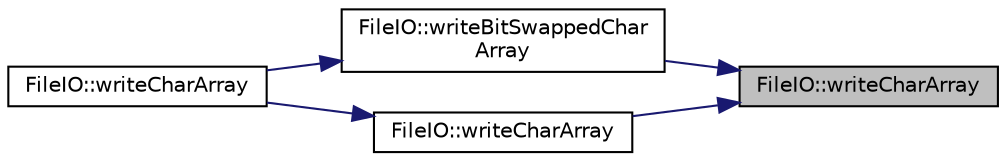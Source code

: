 digraph "FileIO::writeCharArray"
{
 // INTERACTIVE_SVG=YES
 // LATEX_PDF_SIZE
  edge [fontname="Helvetica",fontsize="10",labelfontname="Helvetica",labelfontsize="10"];
  node [fontname="Helvetica",fontsize="10",shape=record];
  rankdir="RL";
  Node1 [label="FileIO::writeCharArray",height=0.2,width=0.4,color="black", fillcolor="grey75", style="filled", fontcolor="black",tooltip=" "];
  Node1 -> Node2 [dir="back",color="midnightblue",fontsize="10",style="solid",fontname="Helvetica"];
  Node2 [label="FileIO::writeBitSwappedChar\lArray",height=0.2,width=0.4,color="black", fillcolor="white", style="filled",URL="$namespaceFileIO.html#a292876a9b466fe12087f42ae7f11a3ac",tooltip=" "];
  Node2 -> Node3 [dir="back",color="midnightblue",fontsize="10",style="solid",fontname="Helvetica"];
  Node3 [label="FileIO::writeCharArray",height=0.2,width=0.4,color="black", fillcolor="white", style="filled",URL="$namespaceFileIO.html#a2cbb5683933fa90553b693096bb43140",tooltip=" "];
  Node1 -> Node4 [dir="back",color="midnightblue",fontsize="10",style="solid",fontname="Helvetica"];
  Node4 [label="FileIO::writeCharArray",height=0.2,width=0.4,color="black", fillcolor="white", style="filled",URL="$namespaceFileIO.html#a9c5eaf9d11d5a85c7802d0c1559bd6a1",tooltip=" "];
  Node4 -> Node3 [dir="back",color="midnightblue",fontsize="10",style="solid",fontname="Helvetica"];
}
